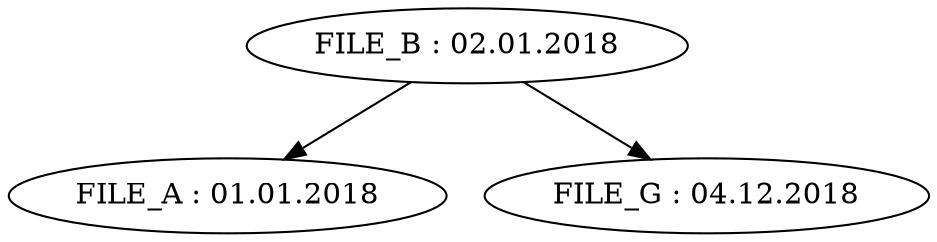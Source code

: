 digraph File_system {
"FILE_B : 02.01.2018"->"FILE_A : 01.01.2018"
"FILE_B : 02.01.2018"->"FILE_G : 04.12.2018"
}
